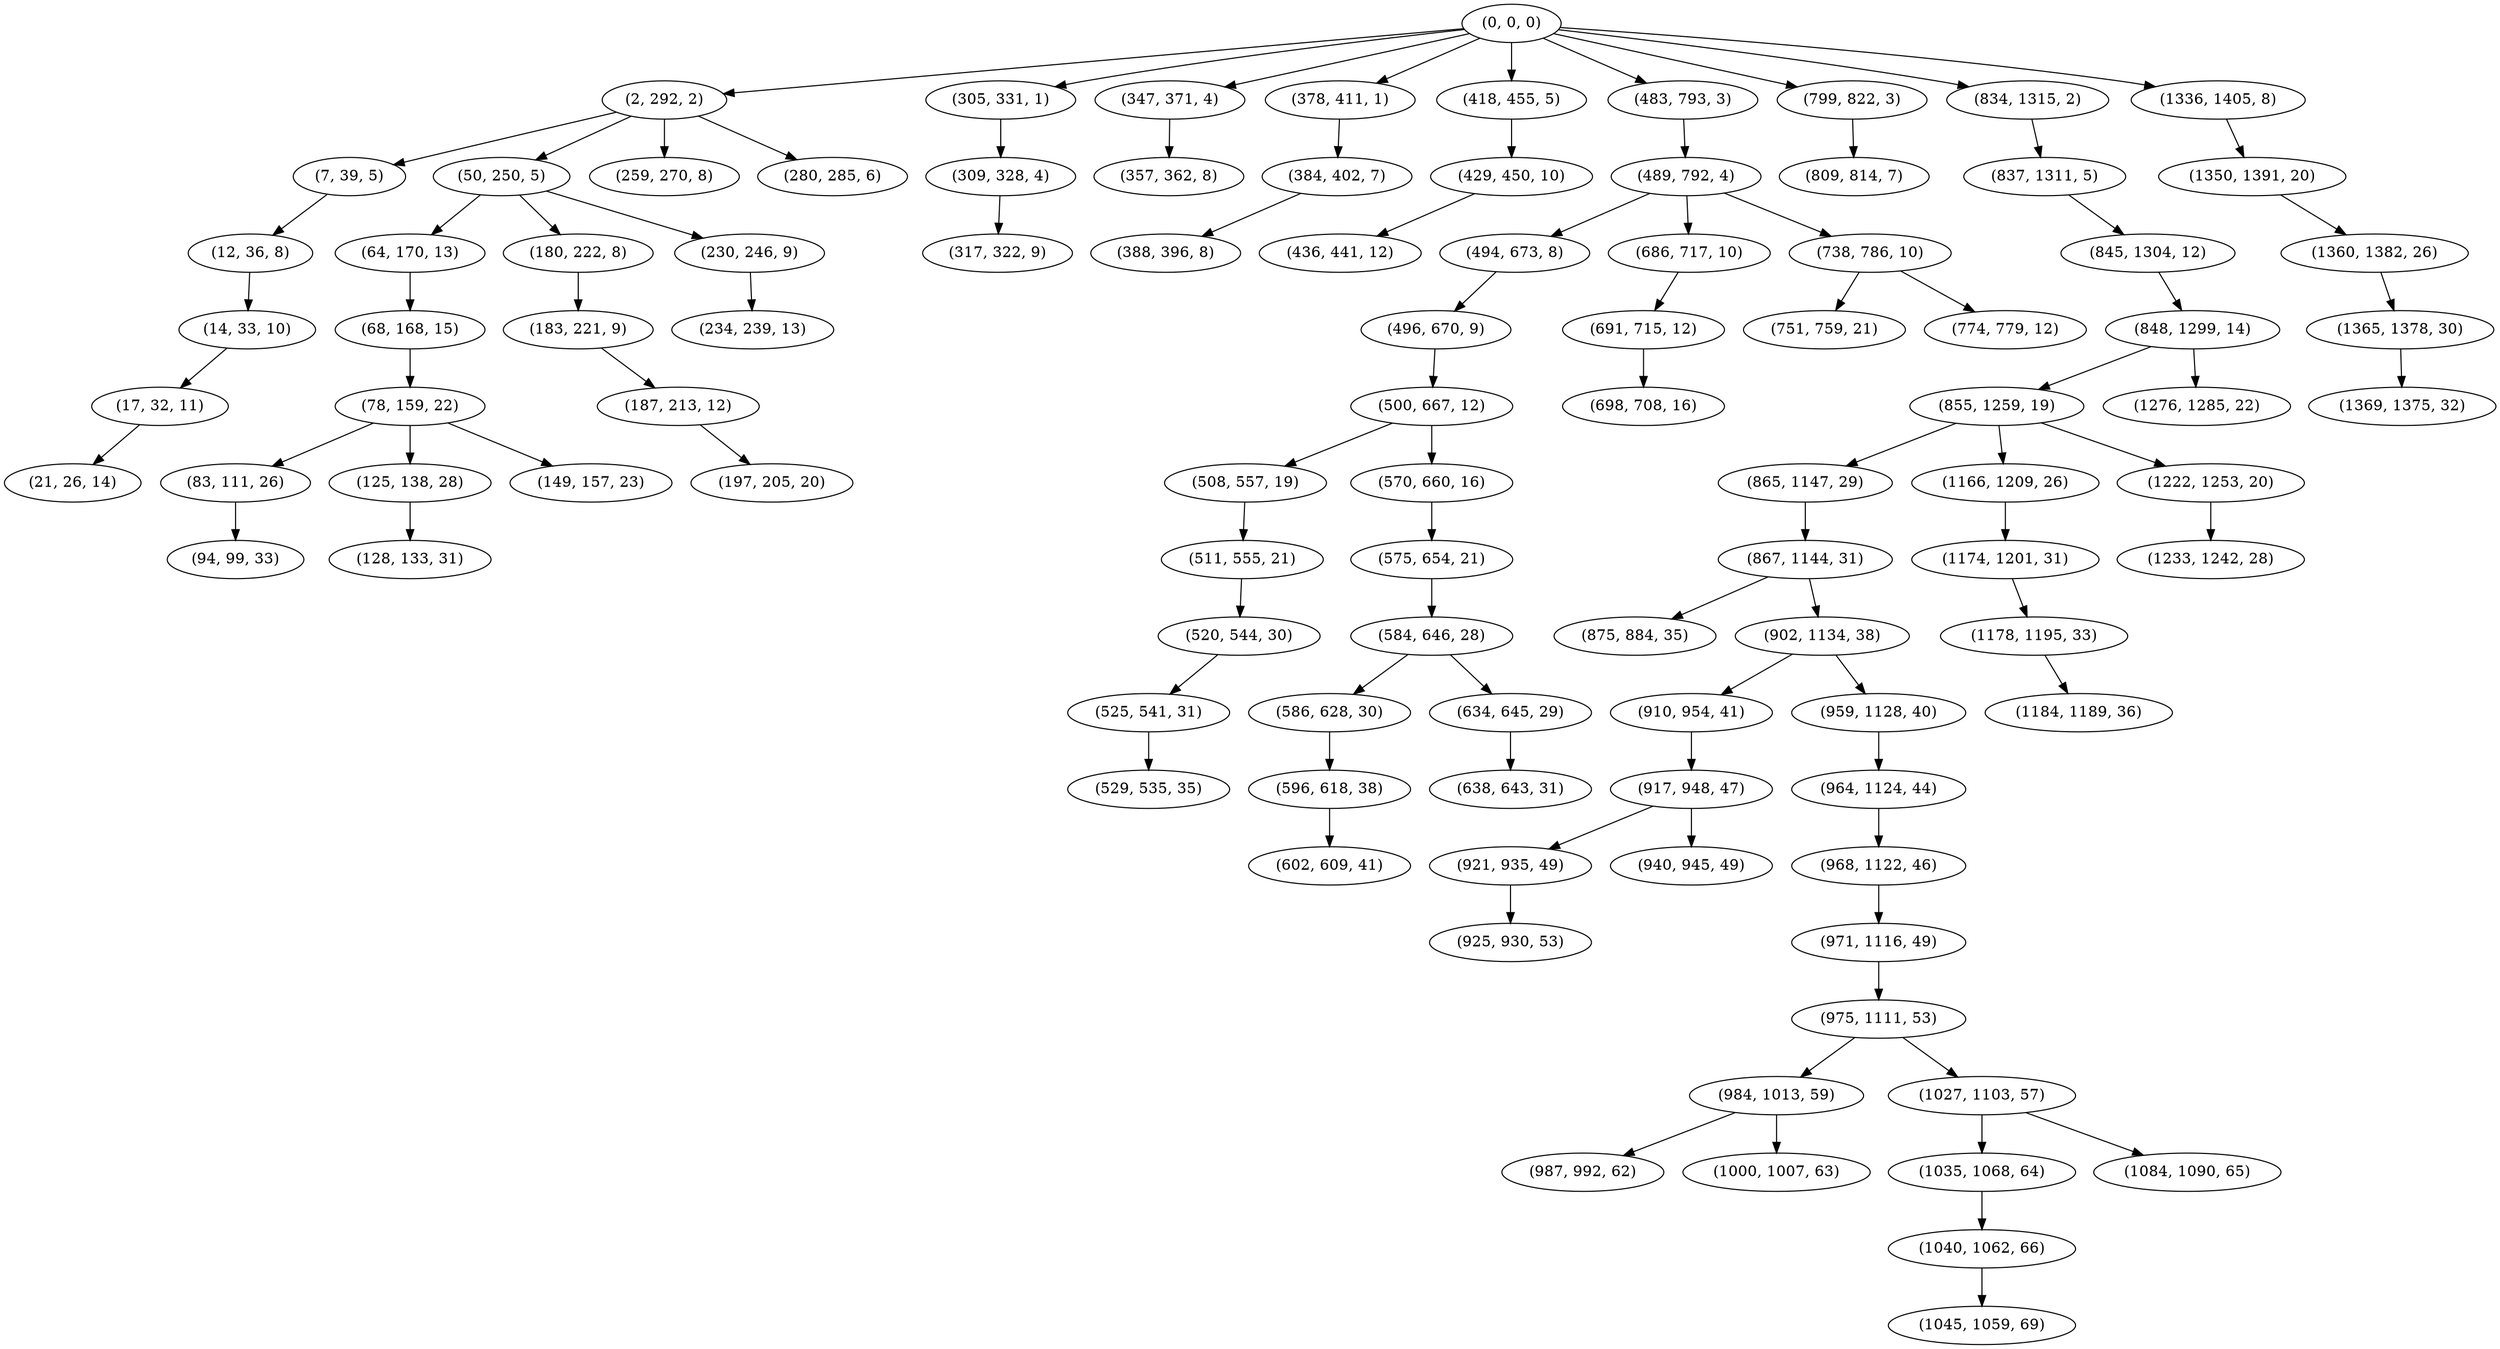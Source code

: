 digraph tree {
    "(0, 0, 0)";
    "(2, 292, 2)";
    "(7, 39, 5)";
    "(12, 36, 8)";
    "(14, 33, 10)";
    "(17, 32, 11)";
    "(21, 26, 14)";
    "(50, 250, 5)";
    "(64, 170, 13)";
    "(68, 168, 15)";
    "(78, 159, 22)";
    "(83, 111, 26)";
    "(94, 99, 33)";
    "(125, 138, 28)";
    "(128, 133, 31)";
    "(149, 157, 23)";
    "(180, 222, 8)";
    "(183, 221, 9)";
    "(187, 213, 12)";
    "(197, 205, 20)";
    "(230, 246, 9)";
    "(234, 239, 13)";
    "(259, 270, 8)";
    "(280, 285, 6)";
    "(305, 331, 1)";
    "(309, 328, 4)";
    "(317, 322, 9)";
    "(347, 371, 4)";
    "(357, 362, 8)";
    "(378, 411, 1)";
    "(384, 402, 7)";
    "(388, 396, 8)";
    "(418, 455, 5)";
    "(429, 450, 10)";
    "(436, 441, 12)";
    "(483, 793, 3)";
    "(489, 792, 4)";
    "(494, 673, 8)";
    "(496, 670, 9)";
    "(500, 667, 12)";
    "(508, 557, 19)";
    "(511, 555, 21)";
    "(520, 544, 30)";
    "(525, 541, 31)";
    "(529, 535, 35)";
    "(570, 660, 16)";
    "(575, 654, 21)";
    "(584, 646, 28)";
    "(586, 628, 30)";
    "(596, 618, 38)";
    "(602, 609, 41)";
    "(634, 645, 29)";
    "(638, 643, 31)";
    "(686, 717, 10)";
    "(691, 715, 12)";
    "(698, 708, 16)";
    "(738, 786, 10)";
    "(751, 759, 21)";
    "(774, 779, 12)";
    "(799, 822, 3)";
    "(809, 814, 7)";
    "(834, 1315, 2)";
    "(837, 1311, 5)";
    "(845, 1304, 12)";
    "(848, 1299, 14)";
    "(855, 1259, 19)";
    "(865, 1147, 29)";
    "(867, 1144, 31)";
    "(875, 884, 35)";
    "(902, 1134, 38)";
    "(910, 954, 41)";
    "(917, 948, 47)";
    "(921, 935, 49)";
    "(925, 930, 53)";
    "(940, 945, 49)";
    "(959, 1128, 40)";
    "(964, 1124, 44)";
    "(968, 1122, 46)";
    "(971, 1116, 49)";
    "(975, 1111, 53)";
    "(984, 1013, 59)";
    "(987, 992, 62)";
    "(1000, 1007, 63)";
    "(1027, 1103, 57)";
    "(1035, 1068, 64)";
    "(1040, 1062, 66)";
    "(1045, 1059, 69)";
    "(1084, 1090, 65)";
    "(1166, 1209, 26)";
    "(1174, 1201, 31)";
    "(1178, 1195, 33)";
    "(1184, 1189, 36)";
    "(1222, 1253, 20)";
    "(1233, 1242, 28)";
    "(1276, 1285, 22)";
    "(1336, 1405, 8)";
    "(1350, 1391, 20)";
    "(1360, 1382, 26)";
    "(1365, 1378, 30)";
    "(1369, 1375, 32)";
    "(0, 0, 0)" -> "(2, 292, 2)";
    "(0, 0, 0)" -> "(305, 331, 1)";
    "(0, 0, 0)" -> "(347, 371, 4)";
    "(0, 0, 0)" -> "(378, 411, 1)";
    "(0, 0, 0)" -> "(418, 455, 5)";
    "(0, 0, 0)" -> "(483, 793, 3)";
    "(0, 0, 0)" -> "(799, 822, 3)";
    "(0, 0, 0)" -> "(834, 1315, 2)";
    "(0, 0, 0)" -> "(1336, 1405, 8)";
    "(2, 292, 2)" -> "(7, 39, 5)";
    "(2, 292, 2)" -> "(50, 250, 5)";
    "(2, 292, 2)" -> "(259, 270, 8)";
    "(2, 292, 2)" -> "(280, 285, 6)";
    "(7, 39, 5)" -> "(12, 36, 8)";
    "(12, 36, 8)" -> "(14, 33, 10)";
    "(14, 33, 10)" -> "(17, 32, 11)";
    "(17, 32, 11)" -> "(21, 26, 14)";
    "(50, 250, 5)" -> "(64, 170, 13)";
    "(50, 250, 5)" -> "(180, 222, 8)";
    "(50, 250, 5)" -> "(230, 246, 9)";
    "(64, 170, 13)" -> "(68, 168, 15)";
    "(68, 168, 15)" -> "(78, 159, 22)";
    "(78, 159, 22)" -> "(83, 111, 26)";
    "(78, 159, 22)" -> "(125, 138, 28)";
    "(78, 159, 22)" -> "(149, 157, 23)";
    "(83, 111, 26)" -> "(94, 99, 33)";
    "(125, 138, 28)" -> "(128, 133, 31)";
    "(180, 222, 8)" -> "(183, 221, 9)";
    "(183, 221, 9)" -> "(187, 213, 12)";
    "(187, 213, 12)" -> "(197, 205, 20)";
    "(230, 246, 9)" -> "(234, 239, 13)";
    "(305, 331, 1)" -> "(309, 328, 4)";
    "(309, 328, 4)" -> "(317, 322, 9)";
    "(347, 371, 4)" -> "(357, 362, 8)";
    "(378, 411, 1)" -> "(384, 402, 7)";
    "(384, 402, 7)" -> "(388, 396, 8)";
    "(418, 455, 5)" -> "(429, 450, 10)";
    "(429, 450, 10)" -> "(436, 441, 12)";
    "(483, 793, 3)" -> "(489, 792, 4)";
    "(489, 792, 4)" -> "(494, 673, 8)";
    "(489, 792, 4)" -> "(686, 717, 10)";
    "(489, 792, 4)" -> "(738, 786, 10)";
    "(494, 673, 8)" -> "(496, 670, 9)";
    "(496, 670, 9)" -> "(500, 667, 12)";
    "(500, 667, 12)" -> "(508, 557, 19)";
    "(500, 667, 12)" -> "(570, 660, 16)";
    "(508, 557, 19)" -> "(511, 555, 21)";
    "(511, 555, 21)" -> "(520, 544, 30)";
    "(520, 544, 30)" -> "(525, 541, 31)";
    "(525, 541, 31)" -> "(529, 535, 35)";
    "(570, 660, 16)" -> "(575, 654, 21)";
    "(575, 654, 21)" -> "(584, 646, 28)";
    "(584, 646, 28)" -> "(586, 628, 30)";
    "(584, 646, 28)" -> "(634, 645, 29)";
    "(586, 628, 30)" -> "(596, 618, 38)";
    "(596, 618, 38)" -> "(602, 609, 41)";
    "(634, 645, 29)" -> "(638, 643, 31)";
    "(686, 717, 10)" -> "(691, 715, 12)";
    "(691, 715, 12)" -> "(698, 708, 16)";
    "(738, 786, 10)" -> "(751, 759, 21)";
    "(738, 786, 10)" -> "(774, 779, 12)";
    "(799, 822, 3)" -> "(809, 814, 7)";
    "(834, 1315, 2)" -> "(837, 1311, 5)";
    "(837, 1311, 5)" -> "(845, 1304, 12)";
    "(845, 1304, 12)" -> "(848, 1299, 14)";
    "(848, 1299, 14)" -> "(855, 1259, 19)";
    "(848, 1299, 14)" -> "(1276, 1285, 22)";
    "(855, 1259, 19)" -> "(865, 1147, 29)";
    "(855, 1259, 19)" -> "(1166, 1209, 26)";
    "(855, 1259, 19)" -> "(1222, 1253, 20)";
    "(865, 1147, 29)" -> "(867, 1144, 31)";
    "(867, 1144, 31)" -> "(875, 884, 35)";
    "(867, 1144, 31)" -> "(902, 1134, 38)";
    "(902, 1134, 38)" -> "(910, 954, 41)";
    "(902, 1134, 38)" -> "(959, 1128, 40)";
    "(910, 954, 41)" -> "(917, 948, 47)";
    "(917, 948, 47)" -> "(921, 935, 49)";
    "(917, 948, 47)" -> "(940, 945, 49)";
    "(921, 935, 49)" -> "(925, 930, 53)";
    "(959, 1128, 40)" -> "(964, 1124, 44)";
    "(964, 1124, 44)" -> "(968, 1122, 46)";
    "(968, 1122, 46)" -> "(971, 1116, 49)";
    "(971, 1116, 49)" -> "(975, 1111, 53)";
    "(975, 1111, 53)" -> "(984, 1013, 59)";
    "(975, 1111, 53)" -> "(1027, 1103, 57)";
    "(984, 1013, 59)" -> "(987, 992, 62)";
    "(984, 1013, 59)" -> "(1000, 1007, 63)";
    "(1027, 1103, 57)" -> "(1035, 1068, 64)";
    "(1027, 1103, 57)" -> "(1084, 1090, 65)";
    "(1035, 1068, 64)" -> "(1040, 1062, 66)";
    "(1040, 1062, 66)" -> "(1045, 1059, 69)";
    "(1166, 1209, 26)" -> "(1174, 1201, 31)";
    "(1174, 1201, 31)" -> "(1178, 1195, 33)";
    "(1178, 1195, 33)" -> "(1184, 1189, 36)";
    "(1222, 1253, 20)" -> "(1233, 1242, 28)";
    "(1336, 1405, 8)" -> "(1350, 1391, 20)";
    "(1350, 1391, 20)" -> "(1360, 1382, 26)";
    "(1360, 1382, 26)" -> "(1365, 1378, 30)";
    "(1365, 1378, 30)" -> "(1369, 1375, 32)";
}
